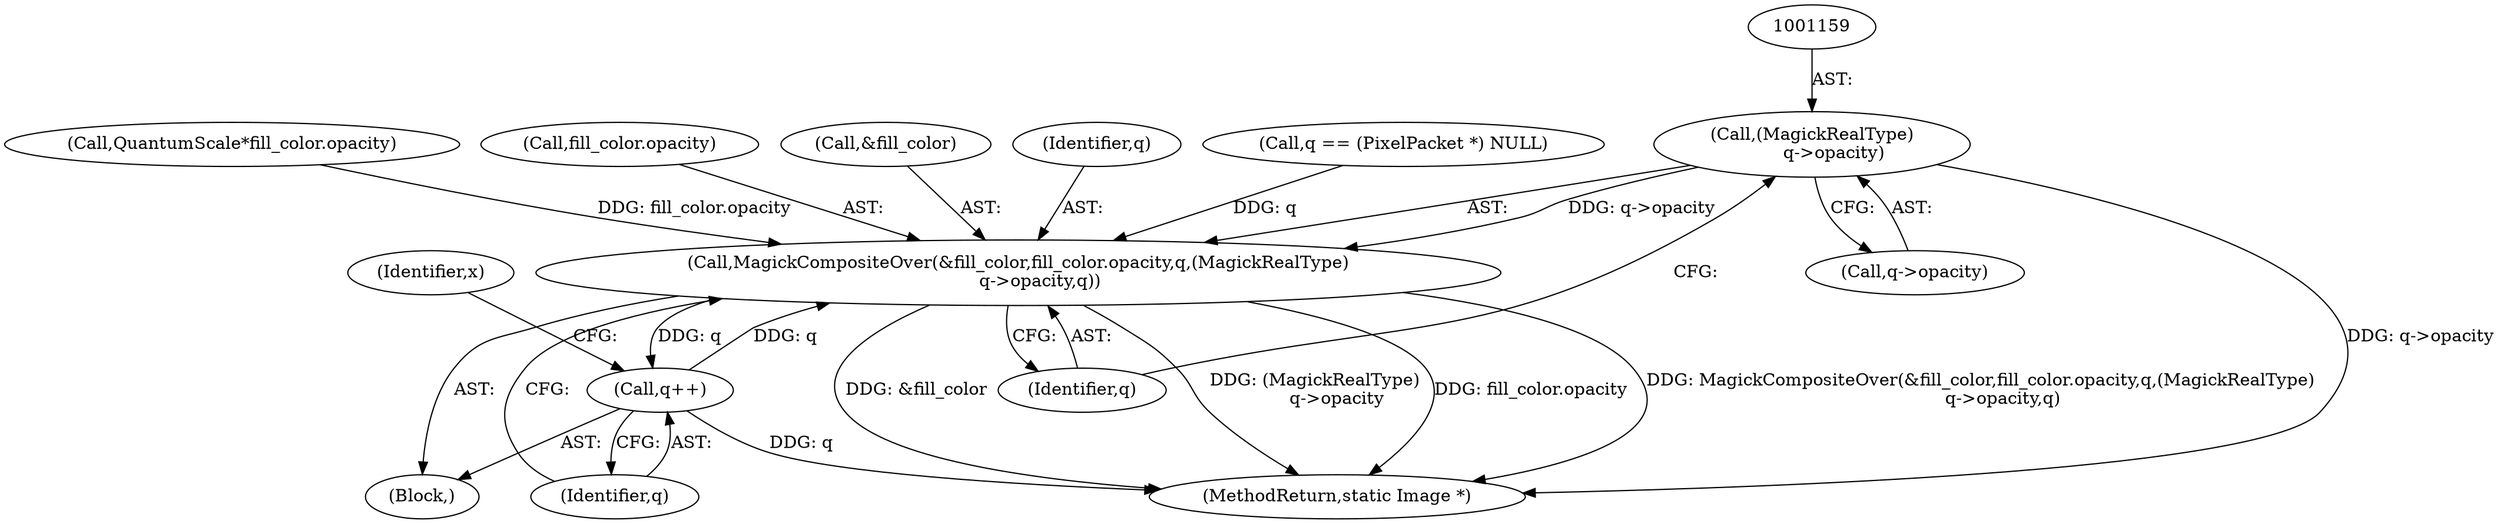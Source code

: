 digraph "0_ImageMagick_f6e9d0d9955e85bdd7540b251cd50d598dacc5e6_42@pointer" {
"1001158" [label="(Call,(MagickRealType)\n        q->opacity)"];
"1001151" [label="(Call,MagickCompositeOver(&fill_color,fill_color.opacity,q,(MagickRealType)\n        q->opacity,q))"];
"1001164" [label="(Call,q++)"];
"1001213" [label="(MethodReturn,static Image *)"];
"1001127" [label="(Call,QuantumScale*fill_color.opacity)"];
"1001151" [label="(Call,MagickCompositeOver(&fill_color,fill_color.opacity,q,(MagickRealType)\n        q->opacity,q))"];
"1001087" [label="(Block,)"];
"1001154" [label="(Call,fill_color.opacity)"];
"1001152" [label="(Call,&fill_color)"];
"1001157" [label="(Identifier,q)"];
"1001163" [label="(Identifier,q)"];
"1001160" [label="(Call,q->opacity)"];
"1001165" [label="(Identifier,q)"];
"1001158" [label="(Call,(MagickRealType)\n        q->opacity)"];
"1001068" [label="(Call,q == (PixelPacket *) NULL)"];
"1001164" [label="(Call,q++)"];
"1001086" [label="(Identifier,x)"];
"1001158" -> "1001151"  [label="AST: "];
"1001158" -> "1001160"  [label="CFG: "];
"1001159" -> "1001158"  [label="AST: "];
"1001160" -> "1001158"  [label="AST: "];
"1001163" -> "1001158"  [label="CFG: "];
"1001158" -> "1001213"  [label="DDG: q->opacity"];
"1001158" -> "1001151"  [label="DDG: q->opacity"];
"1001151" -> "1001087"  [label="AST: "];
"1001151" -> "1001163"  [label="CFG: "];
"1001152" -> "1001151"  [label="AST: "];
"1001154" -> "1001151"  [label="AST: "];
"1001157" -> "1001151"  [label="AST: "];
"1001163" -> "1001151"  [label="AST: "];
"1001165" -> "1001151"  [label="CFG: "];
"1001151" -> "1001213"  [label="DDG: fill_color.opacity"];
"1001151" -> "1001213"  [label="DDG: MagickCompositeOver(&fill_color,fill_color.opacity,q,(MagickRealType)\n        q->opacity,q)"];
"1001151" -> "1001213"  [label="DDG: &fill_color"];
"1001151" -> "1001213"  [label="DDG: (MagickRealType)\n        q->opacity"];
"1001127" -> "1001151"  [label="DDG: fill_color.opacity"];
"1001164" -> "1001151"  [label="DDG: q"];
"1001068" -> "1001151"  [label="DDG: q"];
"1001151" -> "1001164"  [label="DDG: q"];
"1001164" -> "1001087"  [label="AST: "];
"1001164" -> "1001165"  [label="CFG: "];
"1001165" -> "1001164"  [label="AST: "];
"1001086" -> "1001164"  [label="CFG: "];
"1001164" -> "1001213"  [label="DDG: q"];
}
